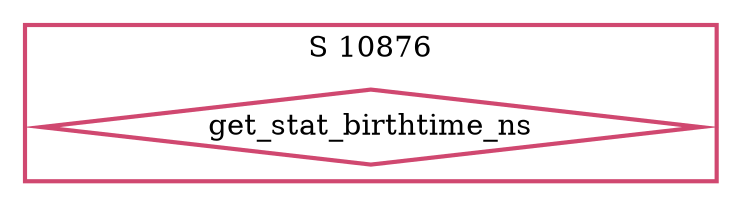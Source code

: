 digraph G {
  ratio=0.500000;
  "UV get_stat_birthtime_ns (10876)" [shape=diamond,
                                      label="get_stat_birthtime_ns",
                                      color="#D04870", style=bold];
  
  subgraph cluster_10876 { label="S 10876";
    color="#D04870";
    style=bold;
    "UV get_stat_birthtime_ns (10876)"; };
  
  
  }